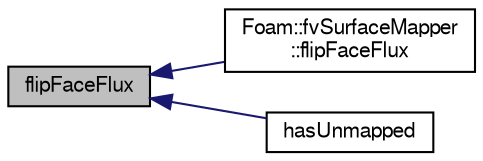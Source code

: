 digraph "flipFaceFlux"
{
  bgcolor="transparent";
  edge [fontname="FreeSans",fontsize="10",labelfontname="FreeSans",labelfontsize="10"];
  node [fontname="FreeSans",fontsize="10",shape=record];
  rankdir="LR";
  Node256 [label="flipFaceFlux",height=0.2,width=0.4,color="black", fillcolor="grey75", style="filled", fontcolor="black"];
  Node256 -> Node257 [dir="back",color="midnightblue",fontsize="10",style="solid",fontname="FreeSans"];
  Node257 [label="Foam::fvSurfaceMapper\l::flipFaceFlux",height=0.2,width=0.4,color="black",URL="$a22786.html#a36bff455c4c32d8244b699fc4c9d096b",tooltip="Return flux flip map. "];
  Node256 -> Node258 [dir="back",color="midnightblue",fontsize="10",style="solid",fontname="FreeSans"];
  Node258 [label="hasUnmapped",height=0.2,width=0.4,color="black",URL="$a27350.html#a2a59d1ca6503d9bd9cf0322d76c86214",tooltip="Are there unmapped values? I.e. do all size() elements get. "];
}
